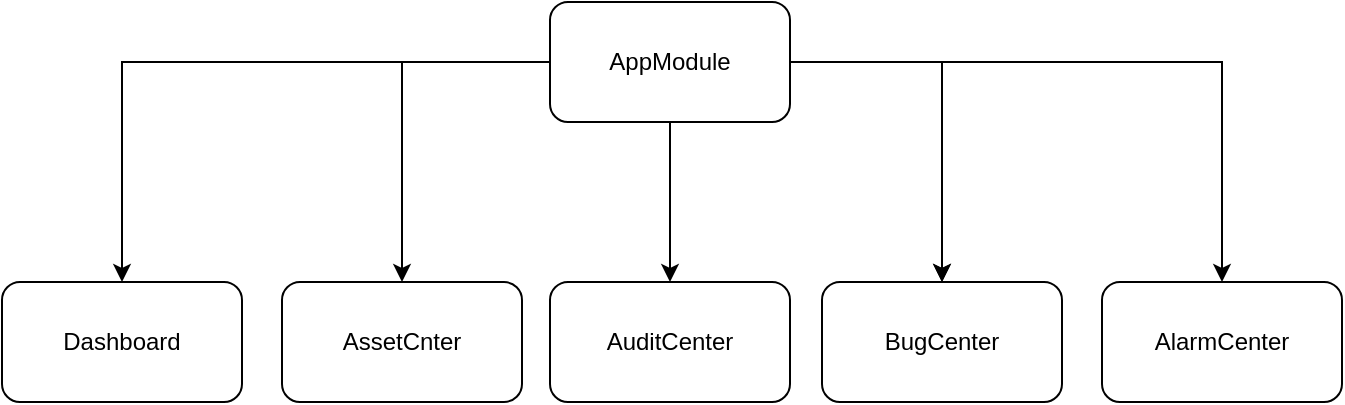 <mxfile version="20.2.4" type="github">
  <diagram id="rysXZyC8RyC071z0D7B4" name="第 1 页">
    <mxGraphModel dx="946" dy="614" grid="1" gridSize="10" guides="1" tooltips="1" connect="1" arrows="1" fold="1" page="1" pageScale="1" pageWidth="827" pageHeight="1169" math="0" shadow="0">
      <root>
        <mxCell id="0" />
        <mxCell id="1" parent="0" />
        <mxCell id="eqcLgEMAK7zMJOBmZANw-3" value="" style="edgeStyle=orthogonalEdgeStyle;rounded=0;orthogonalLoop=1;jettySize=auto;html=1;" edge="1" parent="1" source="eqcLgEMAK7zMJOBmZANw-1" target="eqcLgEMAK7zMJOBmZANw-2">
          <mxGeometry relative="1" as="geometry" />
        </mxCell>
        <mxCell id="eqcLgEMAK7zMJOBmZANw-4" value="" style="edgeStyle=orthogonalEdgeStyle;rounded=0;orthogonalLoop=1;jettySize=auto;html=1;" edge="1" parent="1" source="eqcLgEMAK7zMJOBmZANw-1" target="eqcLgEMAK7zMJOBmZANw-2">
          <mxGeometry relative="1" as="geometry" />
        </mxCell>
        <mxCell id="eqcLgEMAK7zMJOBmZANw-6" value="" style="edgeStyle=orthogonalEdgeStyle;rounded=0;orthogonalLoop=1;jettySize=auto;html=1;" edge="1" parent="1" source="eqcLgEMAK7zMJOBmZANw-1" target="eqcLgEMAK7zMJOBmZANw-5">
          <mxGeometry relative="1" as="geometry" />
        </mxCell>
        <mxCell id="eqcLgEMAK7zMJOBmZANw-8" value="" style="edgeStyle=orthogonalEdgeStyle;rounded=0;orthogonalLoop=1;jettySize=auto;html=1;" edge="1" parent="1" source="eqcLgEMAK7zMJOBmZANw-1" target="eqcLgEMAK7zMJOBmZANw-7">
          <mxGeometry relative="1" as="geometry" />
        </mxCell>
        <mxCell id="eqcLgEMAK7zMJOBmZANw-10" value="" style="edgeStyle=orthogonalEdgeStyle;rounded=0;orthogonalLoop=1;jettySize=auto;html=1;" edge="1" parent="1" source="eqcLgEMAK7zMJOBmZANw-1" target="eqcLgEMAK7zMJOBmZANw-9">
          <mxGeometry relative="1" as="geometry" />
        </mxCell>
        <mxCell id="eqcLgEMAK7zMJOBmZANw-12" value="" style="edgeStyle=orthogonalEdgeStyle;rounded=0;orthogonalLoop=1;jettySize=auto;html=1;" edge="1" parent="1" source="eqcLgEMAK7zMJOBmZANw-1" target="eqcLgEMAK7zMJOBmZANw-11">
          <mxGeometry relative="1" as="geometry" />
        </mxCell>
        <mxCell id="eqcLgEMAK7zMJOBmZANw-1" value="AppModule" style="rounded=1;whiteSpace=wrap;html=1;" vertex="1" parent="1">
          <mxGeometry x="354" y="470" width="120" height="60" as="geometry" />
        </mxCell>
        <mxCell id="eqcLgEMAK7zMJOBmZANw-2" value="BugCenter" style="whiteSpace=wrap;html=1;rounded=1;" vertex="1" parent="1">
          <mxGeometry x="490" y="610" width="120" height="60" as="geometry" />
        </mxCell>
        <mxCell id="eqcLgEMAK7zMJOBmZANw-5" value="Dashboard" style="whiteSpace=wrap;html=1;rounded=1;" vertex="1" parent="1">
          <mxGeometry x="80" y="610" width="120" height="60" as="geometry" />
        </mxCell>
        <mxCell id="eqcLgEMAK7zMJOBmZANw-7" value="AssetCnter" style="whiteSpace=wrap;html=1;rounded=1;" vertex="1" parent="1">
          <mxGeometry x="220" y="610" width="120" height="60" as="geometry" />
        </mxCell>
        <mxCell id="eqcLgEMAK7zMJOBmZANw-9" value="AlarmCenter" style="whiteSpace=wrap;html=1;rounded=1;" vertex="1" parent="1">
          <mxGeometry x="630" y="610" width="120" height="60" as="geometry" />
        </mxCell>
        <mxCell id="eqcLgEMAK7zMJOBmZANw-11" value="AuditCenter" style="whiteSpace=wrap;html=1;rounded=1;" vertex="1" parent="1">
          <mxGeometry x="354" y="610" width="120" height="60" as="geometry" />
        </mxCell>
      </root>
    </mxGraphModel>
  </diagram>
</mxfile>
